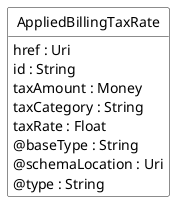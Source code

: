 @startuml
hide circle
hide methods
hide stereotype
show <<Enumeration>> stereotype
skinparam class {
   BackgroundColor<<Enumeration>> #E6F5F7
   BackgroundColor<<Ref>> #FFFFE0
   BackgroundColor<<Pivot>> #FFFFFFF
   BackgroundColor<<SimpleType>> #E2F0DA
   BackgroundColor #FCF2E3
}

class AppliedBillingTaxRate <<Pivot>> {
    href : Uri
    id : String
    taxAmount : Money
    taxCategory : String
    taxRate : Float
    @baseType : String
    @schemaLocation : Uri
    @type : String
}


@enduml